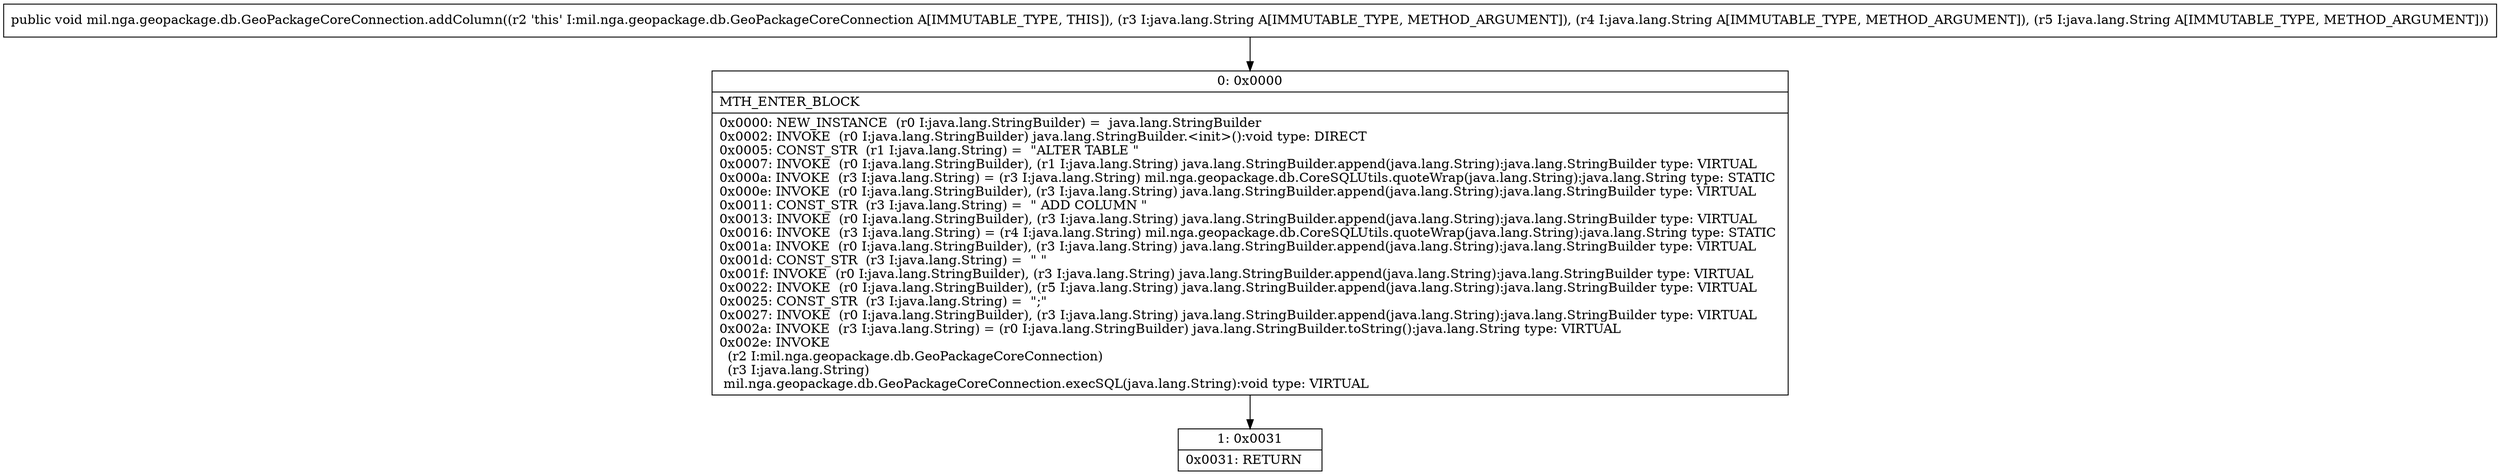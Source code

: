 digraph "CFG formil.nga.geopackage.db.GeoPackageCoreConnection.addColumn(Ljava\/lang\/String;Ljava\/lang\/String;Ljava\/lang\/String;)V" {
Node_0 [shape=record,label="{0\:\ 0x0000|MTH_ENTER_BLOCK\l|0x0000: NEW_INSTANCE  (r0 I:java.lang.StringBuilder) =  java.lang.StringBuilder \l0x0002: INVOKE  (r0 I:java.lang.StringBuilder) java.lang.StringBuilder.\<init\>():void type: DIRECT \l0x0005: CONST_STR  (r1 I:java.lang.String) =  \"ALTER TABLE \" \l0x0007: INVOKE  (r0 I:java.lang.StringBuilder), (r1 I:java.lang.String) java.lang.StringBuilder.append(java.lang.String):java.lang.StringBuilder type: VIRTUAL \l0x000a: INVOKE  (r3 I:java.lang.String) = (r3 I:java.lang.String) mil.nga.geopackage.db.CoreSQLUtils.quoteWrap(java.lang.String):java.lang.String type: STATIC \l0x000e: INVOKE  (r0 I:java.lang.StringBuilder), (r3 I:java.lang.String) java.lang.StringBuilder.append(java.lang.String):java.lang.StringBuilder type: VIRTUAL \l0x0011: CONST_STR  (r3 I:java.lang.String) =  \" ADD COLUMN \" \l0x0013: INVOKE  (r0 I:java.lang.StringBuilder), (r3 I:java.lang.String) java.lang.StringBuilder.append(java.lang.String):java.lang.StringBuilder type: VIRTUAL \l0x0016: INVOKE  (r3 I:java.lang.String) = (r4 I:java.lang.String) mil.nga.geopackage.db.CoreSQLUtils.quoteWrap(java.lang.String):java.lang.String type: STATIC \l0x001a: INVOKE  (r0 I:java.lang.StringBuilder), (r3 I:java.lang.String) java.lang.StringBuilder.append(java.lang.String):java.lang.StringBuilder type: VIRTUAL \l0x001d: CONST_STR  (r3 I:java.lang.String) =  \" \" \l0x001f: INVOKE  (r0 I:java.lang.StringBuilder), (r3 I:java.lang.String) java.lang.StringBuilder.append(java.lang.String):java.lang.StringBuilder type: VIRTUAL \l0x0022: INVOKE  (r0 I:java.lang.StringBuilder), (r5 I:java.lang.String) java.lang.StringBuilder.append(java.lang.String):java.lang.StringBuilder type: VIRTUAL \l0x0025: CONST_STR  (r3 I:java.lang.String) =  \";\" \l0x0027: INVOKE  (r0 I:java.lang.StringBuilder), (r3 I:java.lang.String) java.lang.StringBuilder.append(java.lang.String):java.lang.StringBuilder type: VIRTUAL \l0x002a: INVOKE  (r3 I:java.lang.String) = (r0 I:java.lang.StringBuilder) java.lang.StringBuilder.toString():java.lang.String type: VIRTUAL \l0x002e: INVOKE  \l  (r2 I:mil.nga.geopackage.db.GeoPackageCoreConnection)\l  (r3 I:java.lang.String)\l mil.nga.geopackage.db.GeoPackageCoreConnection.execSQL(java.lang.String):void type: VIRTUAL \l}"];
Node_1 [shape=record,label="{1\:\ 0x0031|0x0031: RETURN   \l}"];
MethodNode[shape=record,label="{public void mil.nga.geopackage.db.GeoPackageCoreConnection.addColumn((r2 'this' I:mil.nga.geopackage.db.GeoPackageCoreConnection A[IMMUTABLE_TYPE, THIS]), (r3 I:java.lang.String A[IMMUTABLE_TYPE, METHOD_ARGUMENT]), (r4 I:java.lang.String A[IMMUTABLE_TYPE, METHOD_ARGUMENT]), (r5 I:java.lang.String A[IMMUTABLE_TYPE, METHOD_ARGUMENT])) }"];
MethodNode -> Node_0;
Node_0 -> Node_1;
}

